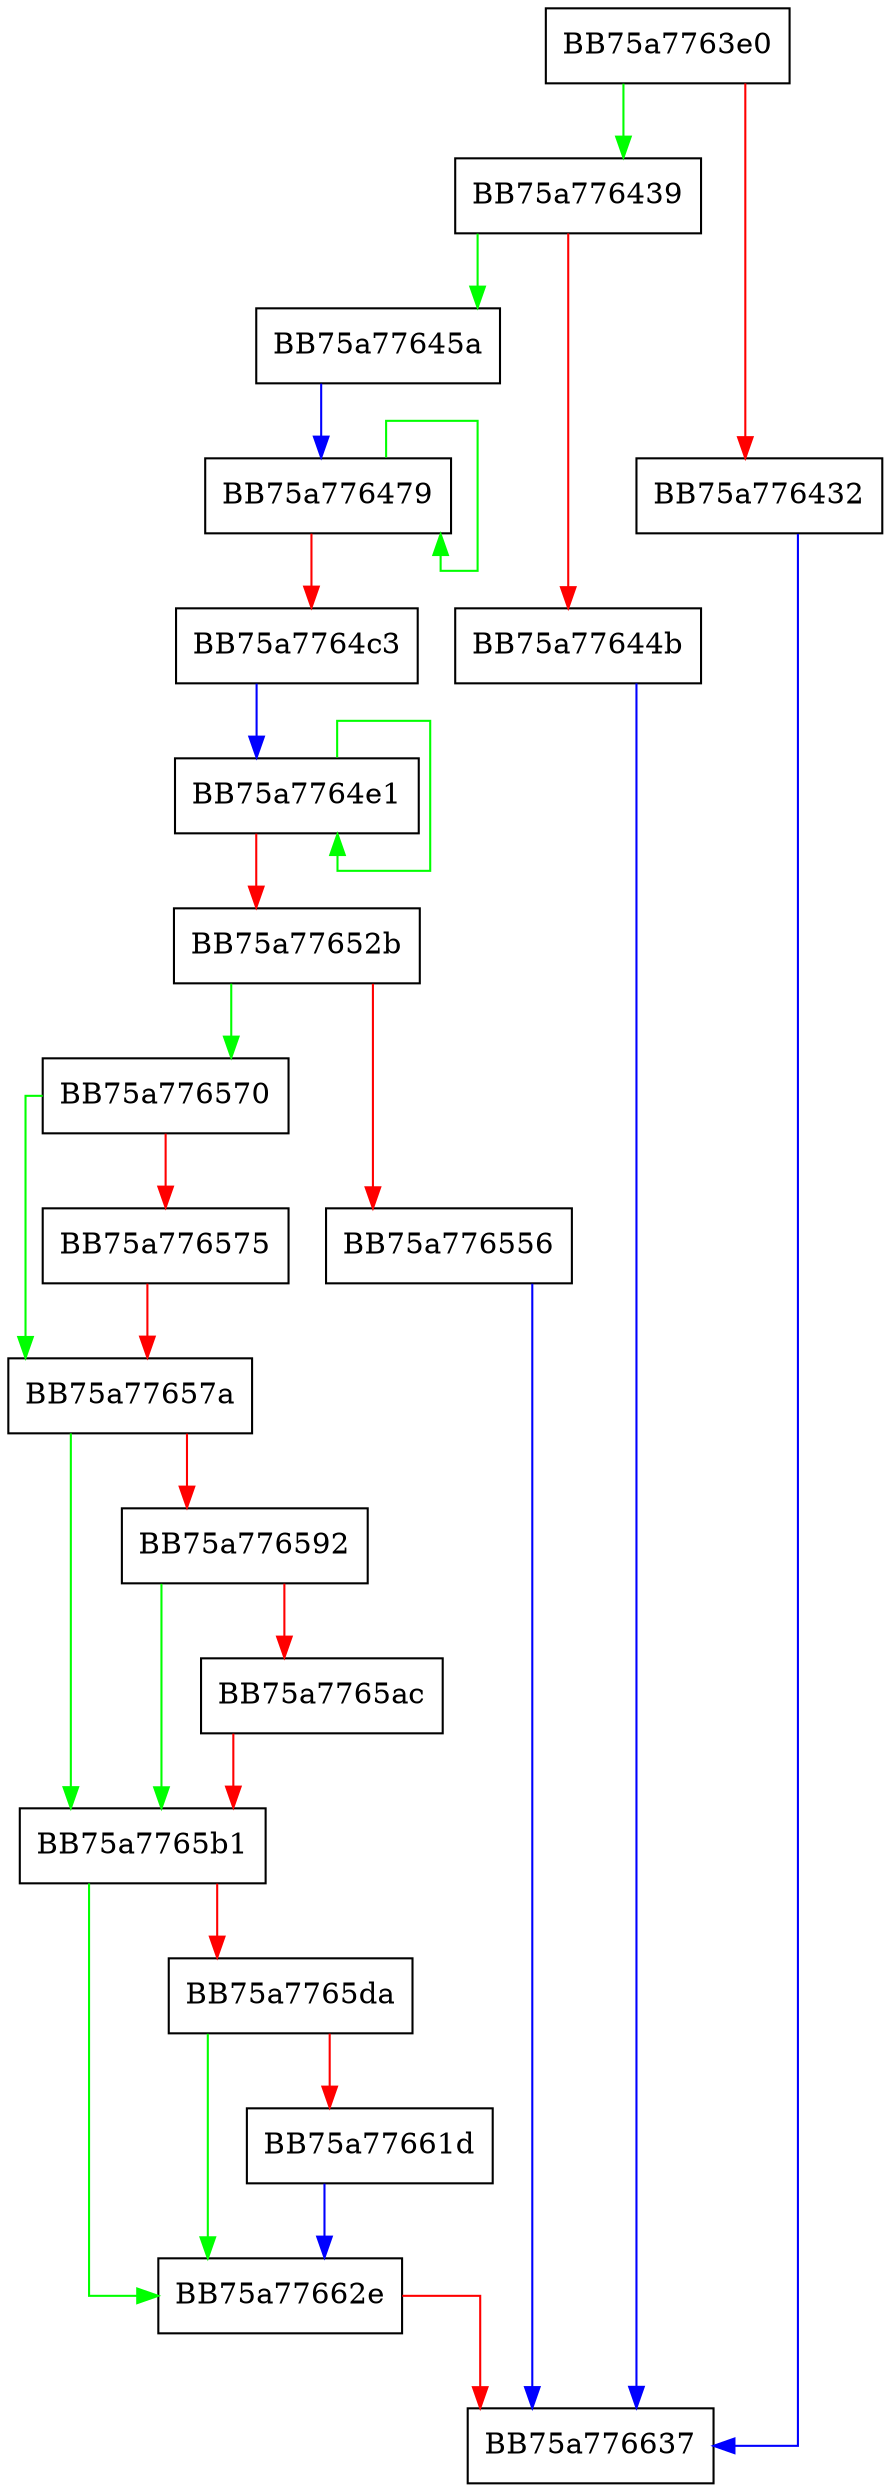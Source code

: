 digraph setmbcp_internal {
  node [shape="box"];
  graph [splines=ortho];
  BB75a7763e0 -> BB75a776439 [color="green"];
  BB75a7763e0 -> BB75a776432 [color="red"];
  BB75a776432 -> BB75a776637 [color="blue"];
  BB75a776439 -> BB75a77645a [color="green"];
  BB75a776439 -> BB75a77644b [color="red"];
  BB75a77644b -> BB75a776637 [color="blue"];
  BB75a77645a -> BB75a776479 [color="blue"];
  BB75a776479 -> BB75a776479 [color="green"];
  BB75a776479 -> BB75a7764c3 [color="red"];
  BB75a7764c3 -> BB75a7764e1 [color="blue"];
  BB75a7764e1 -> BB75a7764e1 [color="green"];
  BB75a7764e1 -> BB75a77652b [color="red"];
  BB75a77652b -> BB75a776570 [color="green"];
  BB75a77652b -> BB75a776556 [color="red"];
  BB75a776556 -> BB75a776637 [color="blue"];
  BB75a776570 -> BB75a77657a [color="green"];
  BB75a776570 -> BB75a776575 [color="red"];
  BB75a776575 -> BB75a77657a [color="red"];
  BB75a77657a -> BB75a7765b1 [color="green"];
  BB75a77657a -> BB75a776592 [color="red"];
  BB75a776592 -> BB75a7765b1 [color="green"];
  BB75a776592 -> BB75a7765ac [color="red"];
  BB75a7765ac -> BB75a7765b1 [color="red"];
  BB75a7765b1 -> BB75a77662e [color="green"];
  BB75a7765b1 -> BB75a7765da [color="red"];
  BB75a7765da -> BB75a77662e [color="green"];
  BB75a7765da -> BB75a77661d [color="red"];
  BB75a77661d -> BB75a77662e [color="blue"];
  BB75a77662e -> BB75a776637 [color="red"];
}